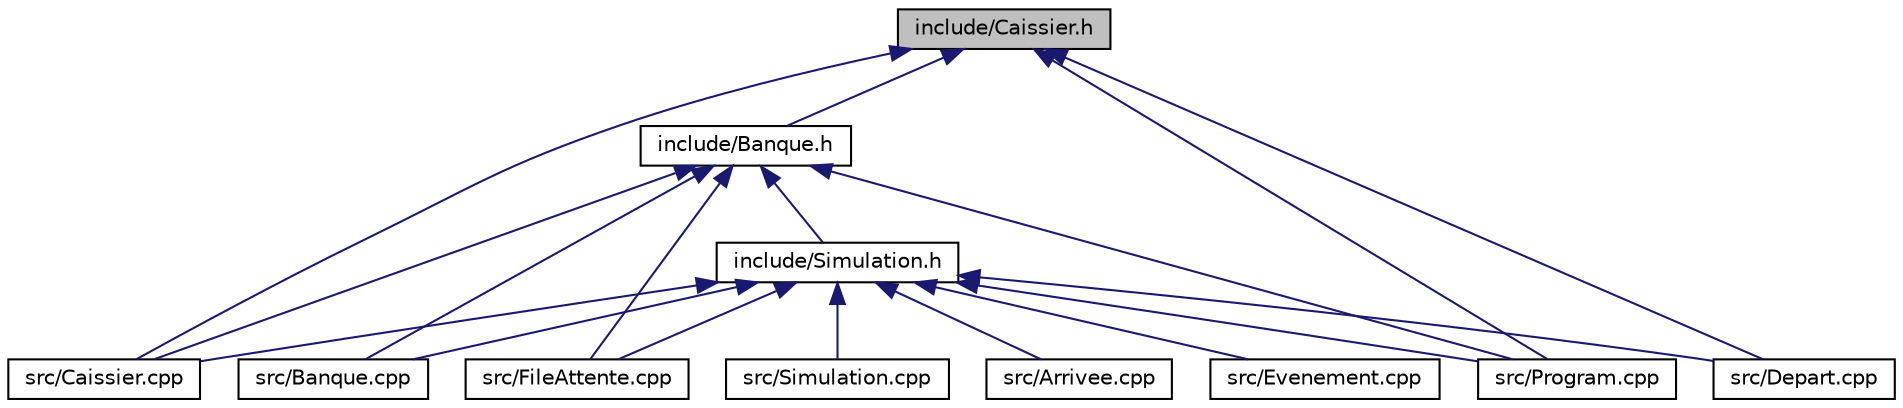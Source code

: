 digraph "include/Caissier.h"
{
  edge [fontname="Helvetica",fontsize="10",labelfontname="Helvetica",labelfontsize="10"];
  node [fontname="Helvetica",fontsize="10",shape=record];
  Node4 [label="include/Caissier.h",height=0.2,width=0.4,color="black", fillcolor="grey75", style="filled", fontcolor="black"];
  Node4 -> Node5 [dir="back",color="midnightblue",fontsize="10",style="solid",fontname="Helvetica"];
  Node5 [label="include/Banque.h",height=0.2,width=0.4,color="black", fillcolor="white", style="filled",URL="$Banque_8h.html",tooltip="Classe Banque. "];
  Node5 -> Node6 [dir="back",color="midnightblue",fontsize="10",style="solid",fontname="Helvetica"];
  Node6 [label="include/Simulation.h",height=0.2,width=0.4,color="black", fillcolor="white", style="filled",URL="$Simulation_8h.html",tooltip="Classe Simulation, SimulationEvenementDiscret derived class. "];
  Node6 -> Node7 [dir="back",color="midnightblue",fontsize="10",style="solid",fontname="Helvetica"];
  Node7 [label="src/Arrivee.cpp",height=0.2,width=0.4,color="black", fillcolor="white", style="filled",URL="$Arrivee_8cpp.html",tooltip="Implémente la classe Arrivee, Evenement derived class. "];
  Node6 -> Node8 [dir="back",color="midnightblue",fontsize="10",style="solid",fontname="Helvetica"];
  Node8 [label="src/Banque.cpp",height=0.2,width=0.4,color="black", fillcolor="white", style="filled",URL="$Banque_8cpp.html",tooltip="Implémente la classe Banque. "];
  Node6 -> Node9 [dir="back",color="midnightblue",fontsize="10",style="solid",fontname="Helvetica"];
  Node9 [label="src/Caissier.cpp",height=0.2,width=0.4,color="black", fillcolor="white", style="filled",URL="$Caissier_8cpp.html",tooltip="Implémente la classe Caissier. "];
  Node6 -> Node10 [dir="back",color="midnightblue",fontsize="10",style="solid",fontname="Helvetica"];
  Node10 [label="src/Depart.cpp",height=0.2,width=0.4,color="black", fillcolor="white", style="filled",URL="$Depart_8cpp.html",tooltip="Implémente la classe Depart, Evenement derived class. "];
  Node6 -> Node11 [dir="back",color="midnightblue",fontsize="10",style="solid",fontname="Helvetica"];
  Node11 [label="src/Evenement.cpp",height=0.2,width=0.4,color="black", fillcolor="white", style="filled",URL="$Evenement_8cpp.html",tooltip="Implémente la classe Evenement, Arrivee & Depart base class. "];
  Node6 -> Node12 [dir="back",color="midnightblue",fontsize="10",style="solid",fontname="Helvetica"];
  Node12 [label="src/FileAttente.cpp",height=0.2,width=0.4,color="black", fillcolor="white", style="filled",URL="$FileAttente_8cpp.html",tooltip="Implémente la classe FileAttente. "];
  Node6 -> Node13 [dir="back",color="midnightblue",fontsize="10",style="solid",fontname="Helvetica"];
  Node13 [label="src/Program.cpp",height=0.2,width=0.4,color="black", fillcolor="white", style="filled",URL="$Program_8cpp.html",tooltip="Simulation de queueing de clients dans une banque – main() – effectué dans le cadre de l&#39;atelier C+..."];
  Node6 -> Node14 [dir="back",color="midnightblue",fontsize="10",style="solid",fontname="Helvetica"];
  Node14 [label="src/Simulation.cpp",height=0.2,width=0.4,color="black", fillcolor="white", style="filled",URL="$Simulation_8cpp.html",tooltip="Implémente la classe Simulation, SimulationEvenementDiscret derived class. "];
  Node5 -> Node8 [dir="back",color="midnightblue",fontsize="10",style="solid",fontname="Helvetica"];
  Node5 -> Node9 [dir="back",color="midnightblue",fontsize="10",style="solid",fontname="Helvetica"];
  Node5 -> Node12 [dir="back",color="midnightblue",fontsize="10",style="solid",fontname="Helvetica"];
  Node5 -> Node13 [dir="back",color="midnightblue",fontsize="10",style="solid",fontname="Helvetica"];
  Node4 -> Node9 [dir="back",color="midnightblue",fontsize="10",style="solid",fontname="Helvetica"];
  Node4 -> Node10 [dir="back",color="midnightblue",fontsize="10",style="solid",fontname="Helvetica"];
  Node4 -> Node13 [dir="back",color="midnightblue",fontsize="10",style="solid",fontname="Helvetica"];
}
